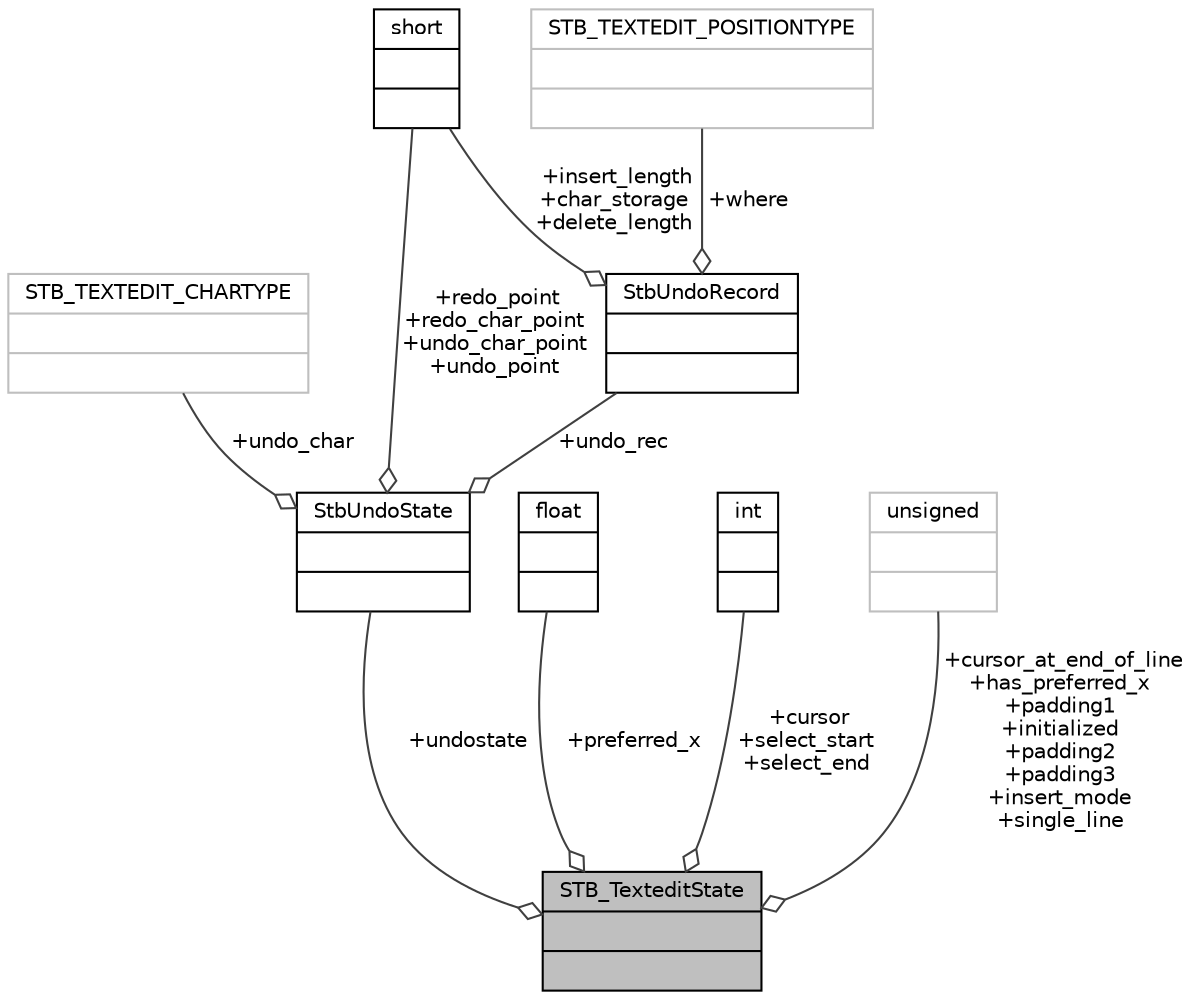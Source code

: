 digraph "STB_TexteditState"
{
 // INTERACTIVE_SVG=YES
  bgcolor="transparent";
  edge [fontname="Helvetica",fontsize="10",labelfontname="Helvetica",labelfontsize="10"];
  node [fontname="Helvetica",fontsize="10",shape=record];
  Node1 [label="{STB_TexteditState\n||}",height=0.2,width=0.4,color="black", fillcolor="grey75", style="filled" fontcolor="black"];
  Node2 -> Node1 [color="grey25",fontsize="10",style="solid",label=" +undostate" ,arrowhead="odiamond",fontname="Helvetica"];
  Node2 [label="{StbUndoState\n||}",height=0.2,width=0.4,color="black",URL="$da/d59/structStbUndoState.html"];
  Node3 -> Node2 [color="grey25",fontsize="10",style="solid",label=" +undo_char" ,arrowhead="odiamond",fontname="Helvetica"];
  Node3 [label="{STB_TEXTEDIT_CHARTYPE\n||}",height=0.2,width=0.4,color="grey75"];
  Node4 -> Node2 [color="grey25",fontsize="10",style="solid",label=" +undo_rec" ,arrowhead="odiamond",fontname="Helvetica"];
  Node4 [label="{StbUndoRecord\n||}",height=0.2,width=0.4,color="black",URL="$da/d11/structStbUndoRecord.html"];
  Node5 -> Node4 [color="grey25",fontsize="10",style="solid",label=" +insert_length\n+char_storage\n+delete_length" ,arrowhead="odiamond",fontname="Helvetica"];
  Node5 [label="{short\n||}",height=0.2,width=0.4,color="black",URL="$dc/d10/classshort.html"];
  Node6 -> Node4 [color="grey25",fontsize="10",style="solid",label=" +where" ,arrowhead="odiamond",fontname="Helvetica"];
  Node6 [label="{STB_TEXTEDIT_POSITIONTYPE\n||}",height=0.2,width=0.4,color="grey75"];
  Node5 -> Node2 [color="grey25",fontsize="10",style="solid",label=" +redo_point\n+redo_char_point\n+undo_char_point\n+undo_point" ,arrowhead="odiamond",fontname="Helvetica"];
  Node7 -> Node1 [color="grey25",fontsize="10",style="solid",label=" +preferred_x" ,arrowhead="odiamond",fontname="Helvetica"];
  Node7 [label="{float\n||}",height=0.2,width=0.4,color="black",URL="$d4/dc3/classfloat.html"];
  Node8 -> Node1 [color="grey25",fontsize="10",style="solid",label=" +cursor\n+select_start\n+select_end" ,arrowhead="odiamond",fontname="Helvetica"];
  Node8 [label="{int\n||}",height=0.2,width=0.4,color="black",URL="$d1/da0/classint.html"];
  Node9 -> Node1 [color="grey25",fontsize="10",style="solid",label=" +cursor_at_end_of_line\n+has_preferred_x\n+padding1\n+initialized\n+padding2\n+padding3\n+insert_mode\n+single_line" ,arrowhead="odiamond",fontname="Helvetica"];
  Node9 [label="{unsigned\n||}",height=0.2,width=0.4,color="grey75"];
}
